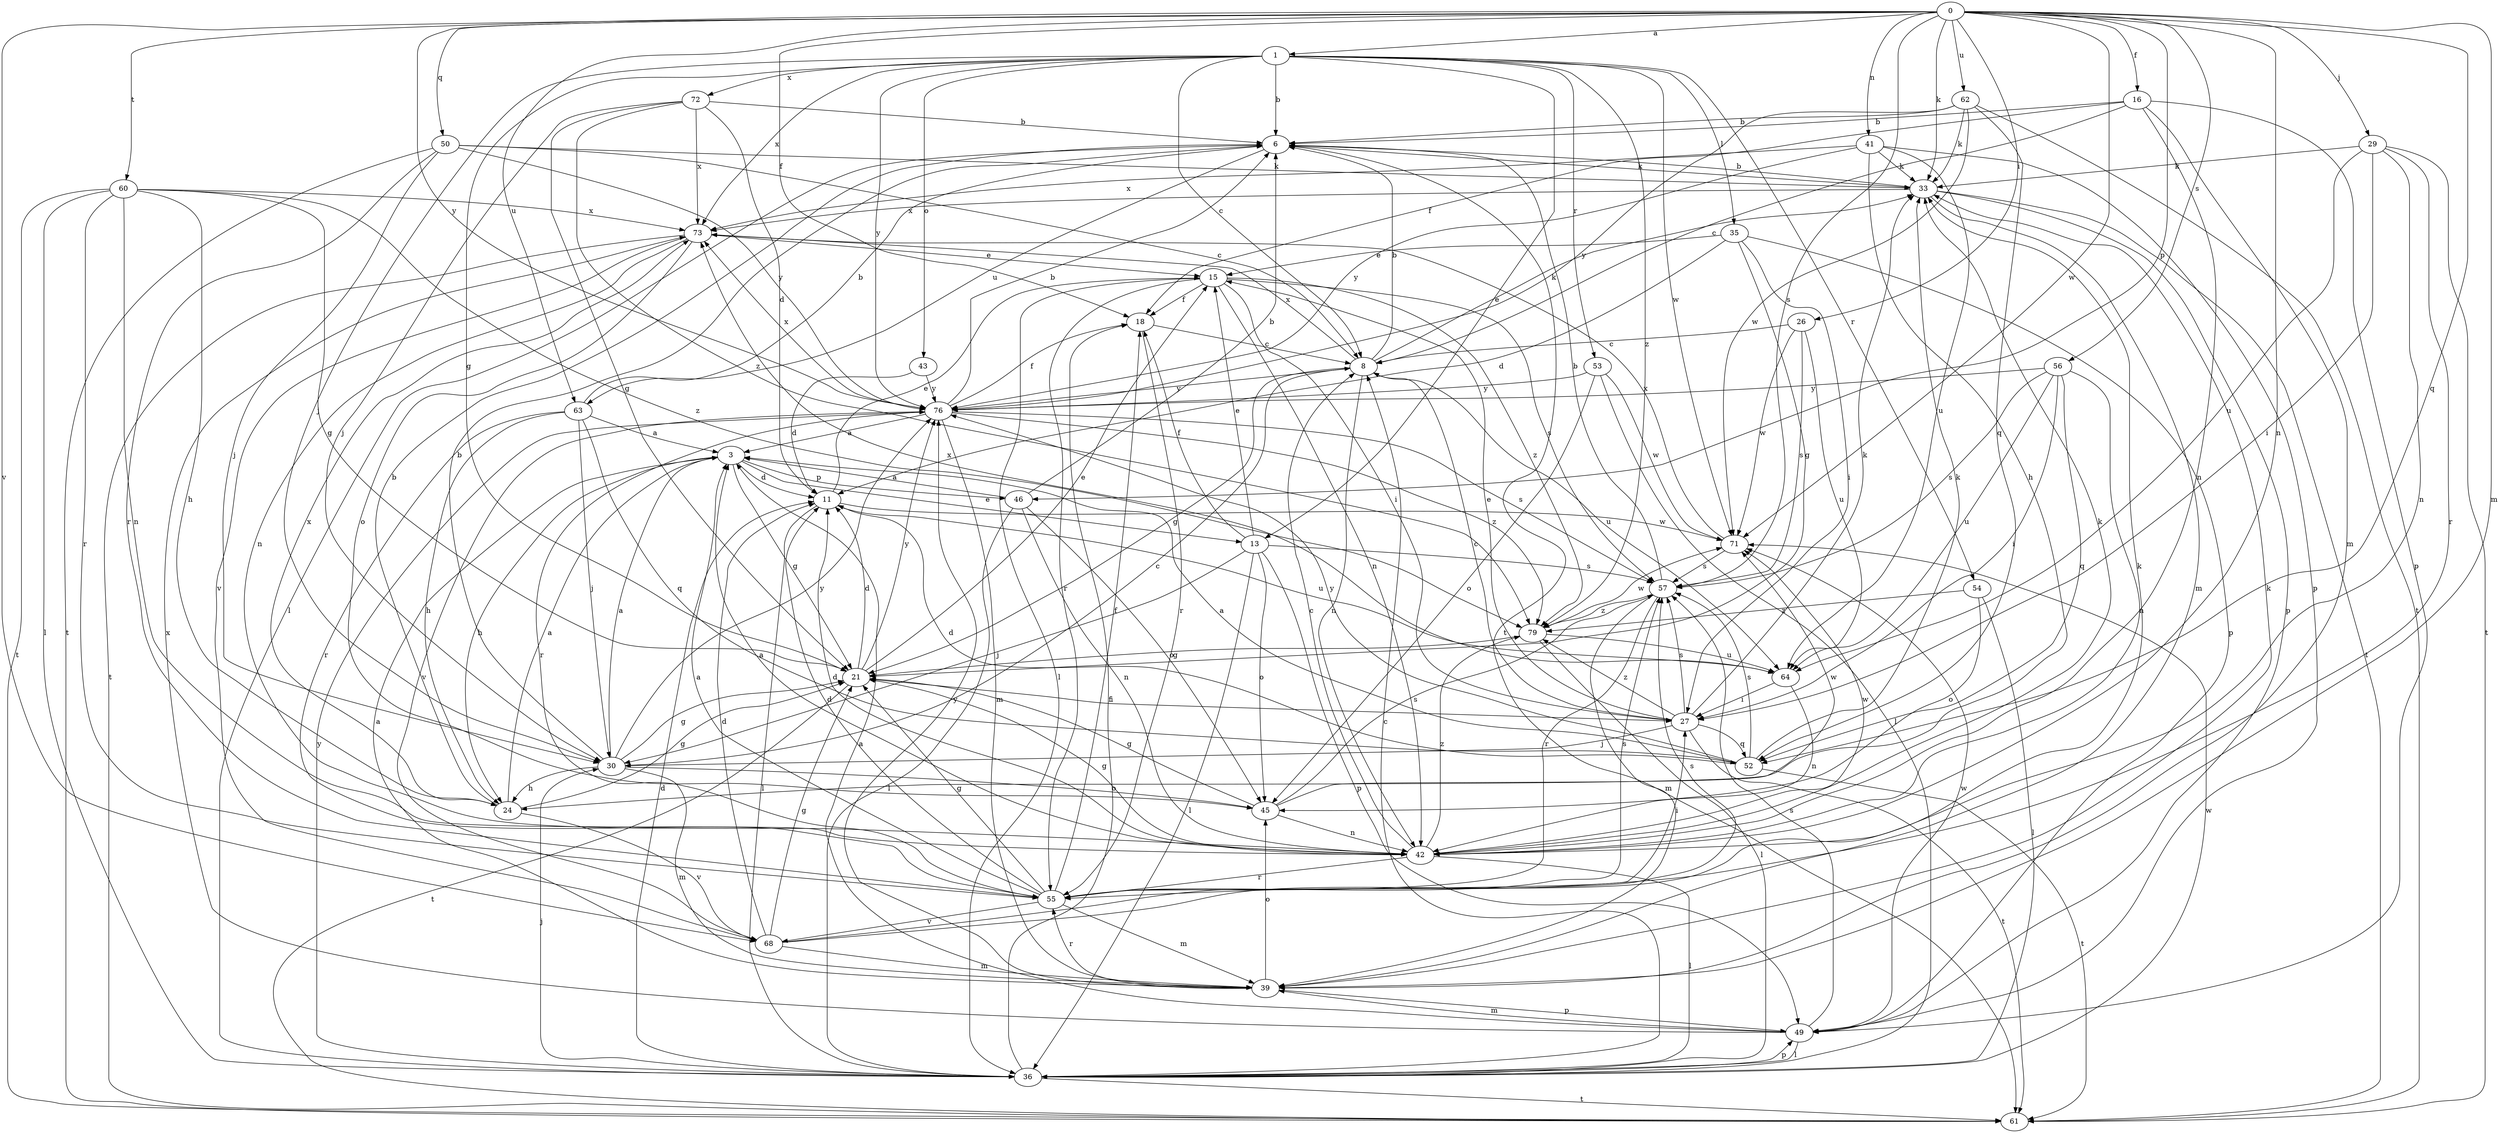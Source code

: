 strict digraph  {
0;
1;
3;
6;
8;
11;
13;
15;
16;
18;
21;
24;
26;
27;
29;
30;
33;
35;
36;
39;
41;
42;
43;
45;
46;
49;
50;
52;
53;
54;
55;
56;
57;
60;
61;
62;
63;
64;
68;
71;
72;
73;
76;
79;
0 -> 1  [label=a];
0 -> 16  [label=f];
0 -> 18  [label=f];
0 -> 26  [label=i];
0 -> 29  [label=j];
0 -> 33  [label=k];
0 -> 39  [label=m];
0 -> 41  [label=n];
0 -> 42  [label=n];
0 -> 46  [label=p];
0 -> 50  [label=q];
0 -> 52  [label=q];
0 -> 56  [label=s];
0 -> 57  [label=s];
0 -> 60  [label=t];
0 -> 62  [label=u];
0 -> 63  [label=u];
0 -> 68  [label=v];
0 -> 71  [label=w];
0 -> 76  [label=y];
1 -> 6  [label=b];
1 -> 8  [label=c];
1 -> 13  [label=e];
1 -> 21  [label=g];
1 -> 30  [label=j];
1 -> 35  [label=l];
1 -> 43  [label=o];
1 -> 53  [label=r];
1 -> 54  [label=r];
1 -> 71  [label=w];
1 -> 72  [label=x];
1 -> 73  [label=x];
1 -> 76  [label=y];
1 -> 79  [label=z];
3 -> 11  [label=d];
3 -> 13  [label=e];
3 -> 21  [label=g];
3 -> 24  [label=h];
3 -> 46  [label=p];
6 -> 33  [label=k];
6 -> 36  [label=l];
6 -> 61  [label=t];
6 -> 63  [label=u];
8 -> 6  [label=b];
8 -> 21  [label=g];
8 -> 33  [label=k];
8 -> 42  [label=n];
8 -> 64  [label=u];
8 -> 73  [label=x];
8 -> 76  [label=y];
11 -> 15  [label=e];
11 -> 36  [label=l];
11 -> 64  [label=u];
11 -> 71  [label=w];
13 -> 15  [label=e];
13 -> 18  [label=f];
13 -> 30  [label=j];
13 -> 36  [label=l];
13 -> 45  [label=o];
13 -> 49  [label=p];
13 -> 57  [label=s];
15 -> 18  [label=f];
15 -> 27  [label=i];
15 -> 36  [label=l];
15 -> 42  [label=n];
15 -> 55  [label=r];
15 -> 57  [label=s];
15 -> 79  [label=z];
16 -> 6  [label=b];
16 -> 8  [label=c];
16 -> 18  [label=f];
16 -> 39  [label=m];
16 -> 42  [label=n];
16 -> 49  [label=p];
18 -> 8  [label=c];
18 -> 55  [label=r];
21 -> 11  [label=d];
21 -> 15  [label=e];
21 -> 27  [label=i];
21 -> 61  [label=t];
21 -> 76  [label=y];
24 -> 3  [label=a];
24 -> 6  [label=b];
24 -> 21  [label=g];
24 -> 68  [label=v];
24 -> 73  [label=x];
26 -> 8  [label=c];
26 -> 57  [label=s];
26 -> 64  [label=u];
26 -> 71  [label=w];
27 -> 8  [label=c];
27 -> 15  [label=e];
27 -> 30  [label=j];
27 -> 33  [label=k];
27 -> 52  [label=q];
27 -> 57  [label=s];
27 -> 61  [label=t];
27 -> 79  [label=z];
29 -> 27  [label=i];
29 -> 33  [label=k];
29 -> 42  [label=n];
29 -> 55  [label=r];
29 -> 61  [label=t];
29 -> 64  [label=u];
30 -> 3  [label=a];
30 -> 6  [label=b];
30 -> 8  [label=c];
30 -> 21  [label=g];
30 -> 24  [label=h];
30 -> 39  [label=m];
30 -> 45  [label=o];
30 -> 76  [label=y];
33 -> 6  [label=b];
33 -> 39  [label=m];
33 -> 49  [label=p];
33 -> 61  [label=t];
33 -> 73  [label=x];
35 -> 11  [label=d];
35 -> 15  [label=e];
35 -> 21  [label=g];
35 -> 27  [label=i];
35 -> 49  [label=p];
36 -> 8  [label=c];
36 -> 11  [label=d];
36 -> 18  [label=f];
36 -> 30  [label=j];
36 -> 49  [label=p];
36 -> 61  [label=t];
36 -> 71  [label=w];
36 -> 76  [label=y];
39 -> 3  [label=a];
39 -> 33  [label=k];
39 -> 45  [label=o];
39 -> 49  [label=p];
39 -> 55  [label=r];
39 -> 76  [label=y];
41 -> 24  [label=h];
41 -> 33  [label=k];
41 -> 49  [label=p];
41 -> 64  [label=u];
41 -> 73  [label=x];
41 -> 76  [label=y];
42 -> 3  [label=a];
42 -> 8  [label=c];
42 -> 11  [label=d];
42 -> 21  [label=g];
42 -> 33  [label=k];
42 -> 36  [label=l];
42 -> 55  [label=r];
42 -> 71  [label=w];
42 -> 79  [label=z];
43 -> 11  [label=d];
43 -> 76  [label=y];
45 -> 21  [label=g];
45 -> 42  [label=n];
45 -> 57  [label=s];
45 -> 71  [label=w];
46 -> 3  [label=a];
46 -> 6  [label=b];
46 -> 36  [label=l];
46 -> 42  [label=n];
46 -> 45  [label=o];
49 -> 3  [label=a];
49 -> 36  [label=l];
49 -> 39  [label=m];
49 -> 57  [label=s];
49 -> 71  [label=w];
49 -> 73  [label=x];
50 -> 8  [label=c];
50 -> 30  [label=j];
50 -> 33  [label=k];
50 -> 55  [label=r];
50 -> 61  [label=t];
50 -> 76  [label=y];
52 -> 3  [label=a];
52 -> 11  [label=d];
52 -> 33  [label=k];
52 -> 57  [label=s];
52 -> 61  [label=t];
52 -> 76  [label=y];
53 -> 36  [label=l];
53 -> 45  [label=o];
53 -> 71  [label=w];
53 -> 76  [label=y];
54 -> 36  [label=l];
54 -> 45  [label=o];
54 -> 79  [label=z];
55 -> 3  [label=a];
55 -> 11  [label=d];
55 -> 18  [label=f];
55 -> 21  [label=g];
55 -> 27  [label=i];
55 -> 39  [label=m];
55 -> 57  [label=s];
55 -> 68  [label=v];
56 -> 27  [label=i];
56 -> 42  [label=n];
56 -> 52  [label=q];
56 -> 57  [label=s];
56 -> 64  [label=u];
56 -> 76  [label=y];
57 -> 6  [label=b];
57 -> 39  [label=m];
57 -> 55  [label=r];
57 -> 79  [label=z];
60 -> 21  [label=g];
60 -> 24  [label=h];
60 -> 36  [label=l];
60 -> 42  [label=n];
60 -> 55  [label=r];
60 -> 61  [label=t];
60 -> 73  [label=x];
60 -> 79  [label=z];
62 -> 6  [label=b];
62 -> 33  [label=k];
62 -> 52  [label=q];
62 -> 61  [label=t];
62 -> 71  [label=w];
62 -> 76  [label=y];
63 -> 3  [label=a];
63 -> 6  [label=b];
63 -> 24  [label=h];
63 -> 30  [label=j];
63 -> 52  [label=q];
63 -> 55  [label=r];
64 -> 27  [label=i];
64 -> 42  [label=n];
64 -> 73  [label=x];
68 -> 11  [label=d];
68 -> 21  [label=g];
68 -> 33  [label=k];
68 -> 39  [label=m];
68 -> 57  [label=s];
71 -> 57  [label=s];
71 -> 73  [label=x];
72 -> 6  [label=b];
72 -> 11  [label=d];
72 -> 21  [label=g];
72 -> 30  [label=j];
72 -> 73  [label=x];
72 -> 79  [label=z];
73 -> 15  [label=e];
73 -> 42  [label=n];
73 -> 45  [label=o];
73 -> 61  [label=t];
73 -> 68  [label=v];
76 -> 3  [label=a];
76 -> 6  [label=b];
76 -> 18  [label=f];
76 -> 39  [label=m];
76 -> 55  [label=r];
76 -> 57  [label=s];
76 -> 68  [label=v];
76 -> 73  [label=x];
76 -> 79  [label=z];
79 -> 21  [label=g];
79 -> 36  [label=l];
79 -> 64  [label=u];
79 -> 71  [label=w];
}
